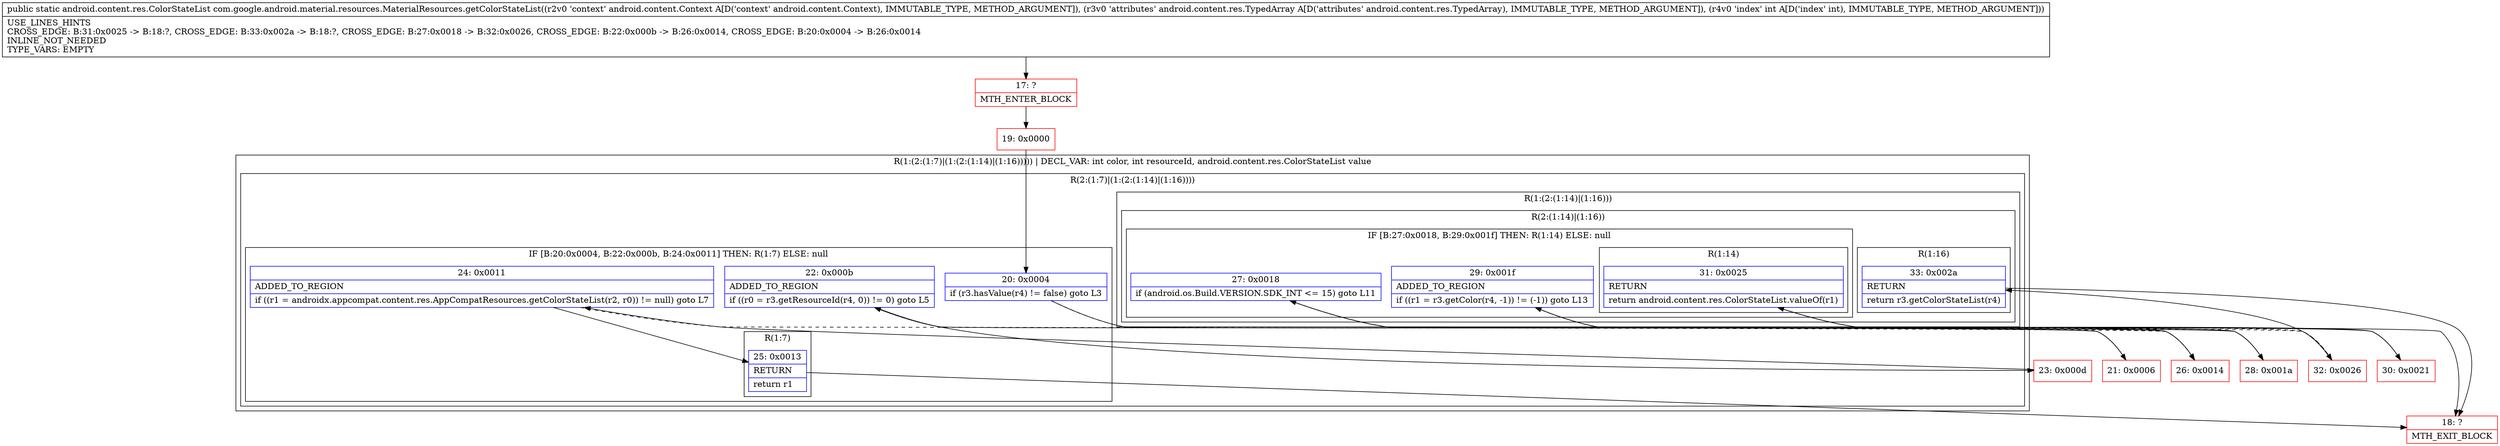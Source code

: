 digraph "CFG forcom.google.android.material.resources.MaterialResources.getColorStateList(Landroid\/content\/Context;Landroid\/content\/res\/TypedArray;I)Landroid\/content\/res\/ColorStateList;" {
subgraph cluster_Region_1473391173 {
label = "R(1:(2:(1:7)|(1:(2:(1:14)|(1:16))))) | DECL_VAR: int color, int resourceId, android.content.res.ColorStateList value\l";
node [shape=record,color=blue];
subgraph cluster_Region_1935621261 {
label = "R(2:(1:7)|(1:(2:(1:14)|(1:16))))";
node [shape=record,color=blue];
subgraph cluster_IfRegion_1000083000 {
label = "IF [B:20:0x0004, B:22:0x000b, B:24:0x0011] THEN: R(1:7) ELSE: null";
node [shape=record,color=blue];
Node_20 [shape=record,label="{20\:\ 0x0004|if (r3.hasValue(r4) != false) goto L3\l}"];
Node_22 [shape=record,label="{22\:\ 0x000b|ADDED_TO_REGION\l|if ((r0 = r3.getResourceId(r4, 0)) != 0) goto L5\l}"];
Node_24 [shape=record,label="{24\:\ 0x0011|ADDED_TO_REGION\l|if ((r1 = androidx.appcompat.content.res.AppCompatResources.getColorStateList(r2, r0)) != null) goto L7\l}"];
subgraph cluster_Region_2026062839 {
label = "R(1:7)";
node [shape=record,color=blue];
Node_25 [shape=record,label="{25\:\ 0x0013|RETURN\l|return r1\l}"];
}
}
subgraph cluster_Region_1040572072 {
label = "R(1:(2:(1:14)|(1:16)))";
node [shape=record,color=blue];
subgraph cluster_Region_884221617 {
label = "R(2:(1:14)|(1:16))";
node [shape=record,color=blue];
subgraph cluster_IfRegion_1870795729 {
label = "IF [B:27:0x0018, B:29:0x001f] THEN: R(1:14) ELSE: null";
node [shape=record,color=blue];
Node_27 [shape=record,label="{27\:\ 0x0018|if (android.os.Build.VERSION.SDK_INT \<= 15) goto L11\l}"];
Node_29 [shape=record,label="{29\:\ 0x001f|ADDED_TO_REGION\l|if ((r1 = r3.getColor(r4, \-1)) != (\-1)) goto L13\l}"];
subgraph cluster_Region_230439213 {
label = "R(1:14)";
node [shape=record,color=blue];
Node_31 [shape=record,label="{31\:\ 0x0025|RETURN\l|return android.content.res.ColorStateList.valueOf(r1)\l}"];
}
}
subgraph cluster_Region_500975276 {
label = "R(1:16)";
node [shape=record,color=blue];
Node_33 [shape=record,label="{33\:\ 0x002a|RETURN\l|return r3.getColorStateList(r4)\l}"];
}
}
}
}
}
Node_17 [shape=record,color=red,label="{17\:\ ?|MTH_ENTER_BLOCK\l}"];
Node_19 [shape=record,color=red,label="{19\:\ 0x0000}"];
Node_21 [shape=record,color=red,label="{21\:\ 0x0006}"];
Node_23 [shape=record,color=red,label="{23\:\ 0x000d}"];
Node_18 [shape=record,color=red,label="{18\:\ ?|MTH_EXIT_BLOCK\l}"];
Node_26 [shape=record,color=red,label="{26\:\ 0x0014}"];
Node_28 [shape=record,color=red,label="{28\:\ 0x001a}"];
Node_30 [shape=record,color=red,label="{30\:\ 0x0021}"];
Node_32 [shape=record,color=red,label="{32\:\ 0x0026}"];
MethodNode[shape=record,label="{public static android.content.res.ColorStateList com.google.android.material.resources.MaterialResources.getColorStateList((r2v0 'context' android.content.Context A[D('context' android.content.Context), IMMUTABLE_TYPE, METHOD_ARGUMENT]), (r3v0 'attributes' android.content.res.TypedArray A[D('attributes' android.content.res.TypedArray), IMMUTABLE_TYPE, METHOD_ARGUMENT]), (r4v0 'index' int A[D('index' int), IMMUTABLE_TYPE, METHOD_ARGUMENT]))  | USE_LINES_HINTS\lCROSS_EDGE: B:31:0x0025 \-\> B:18:?, CROSS_EDGE: B:33:0x002a \-\> B:18:?, CROSS_EDGE: B:27:0x0018 \-\> B:32:0x0026, CROSS_EDGE: B:22:0x000b \-\> B:26:0x0014, CROSS_EDGE: B:20:0x0004 \-\> B:26:0x0014\lINLINE_NOT_NEEDED\lTYPE_VARS: EMPTY\l}"];
MethodNode -> Node_17;Node_20 -> Node_21;
Node_20 -> Node_26[style=dashed];
Node_22 -> Node_23;
Node_22 -> Node_26[style=dashed];
Node_24 -> Node_25;
Node_24 -> Node_26[style=dashed];
Node_25 -> Node_18;
Node_27 -> Node_28;
Node_27 -> Node_32[style=dashed];
Node_29 -> Node_30;
Node_29 -> Node_32[style=dashed];
Node_31 -> Node_18;
Node_33 -> Node_18;
Node_17 -> Node_19;
Node_19 -> Node_20;
Node_21 -> Node_22;
Node_23 -> Node_24;
Node_26 -> Node_27;
Node_28 -> Node_29;
Node_30 -> Node_31;
Node_32 -> Node_33;
}

